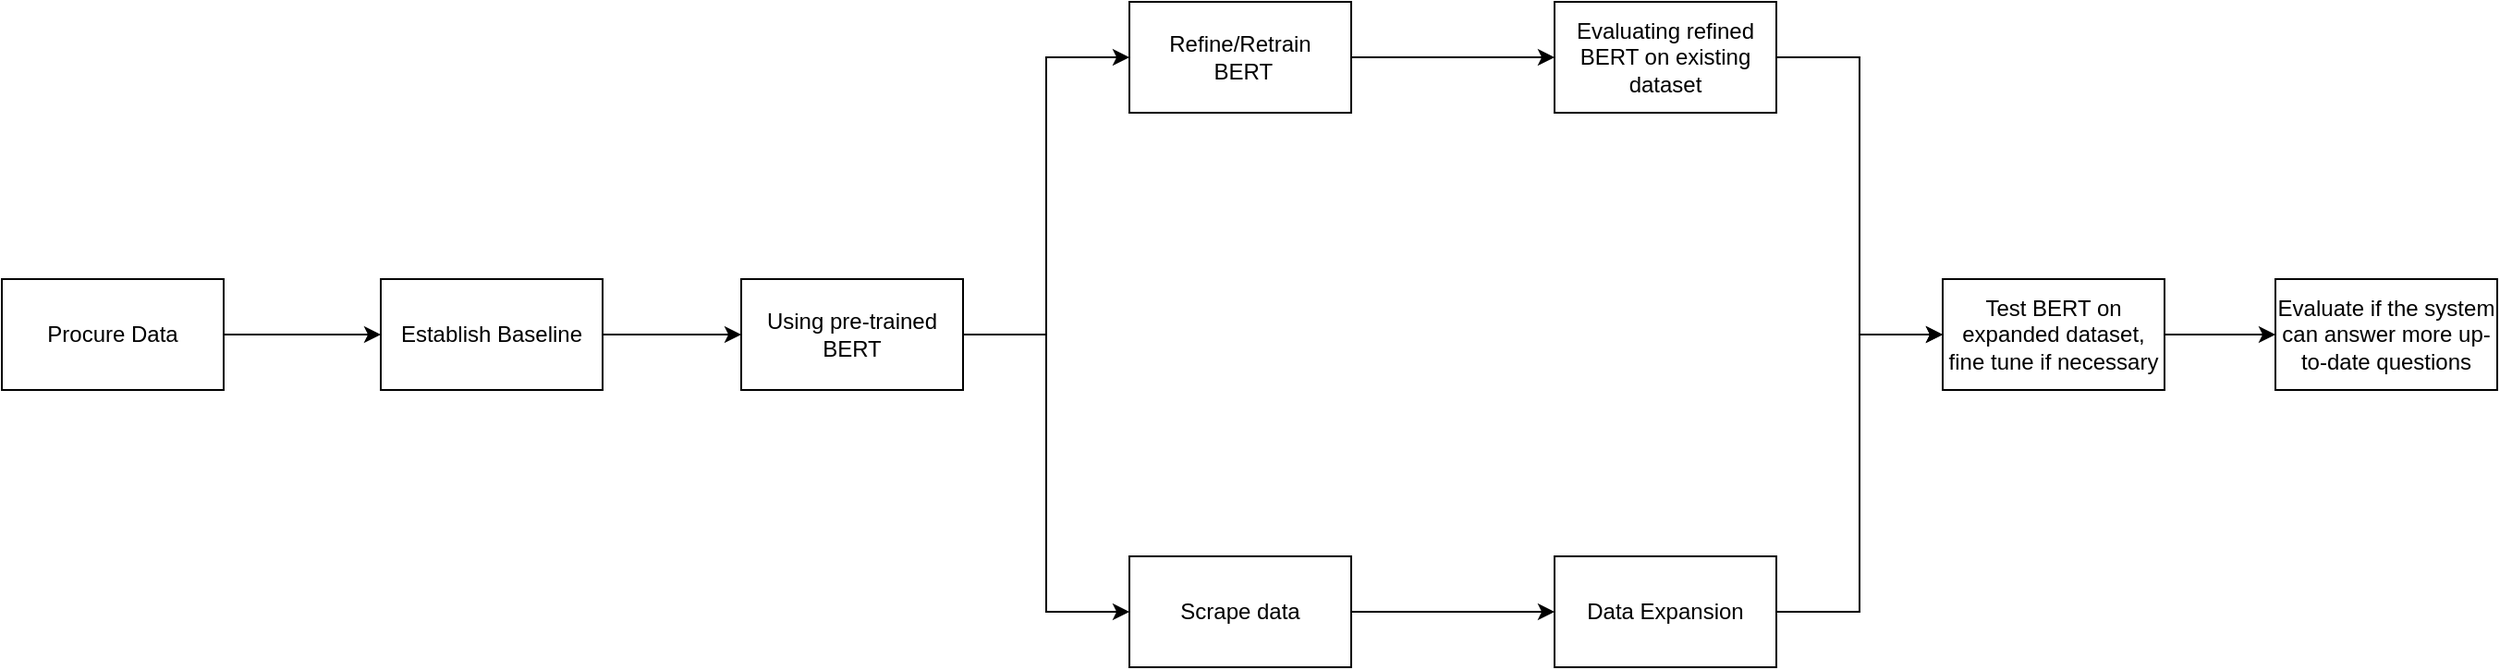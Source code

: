 <mxfile version="22.1.0" type="google">
  <diagram name="Page-1" id="qsAAOldt2PVF366Oavs8">
    <mxGraphModel grid="1" page="1" gridSize="10" guides="1" tooltips="1" connect="1" arrows="1" fold="1" pageScale="1" pageWidth="850" pageHeight="1100" math="0" shadow="0">
      <root>
        <mxCell id="0" />
        <mxCell id="1" parent="0" />
        <mxCell id="lKQkh7oTD6-xeMmGW4ba-3" style="edgeStyle=orthogonalEdgeStyle;rounded=0;orthogonalLoop=1;jettySize=auto;html=1;" edge="1" parent="1" source="lKQkh7oTD6-xeMmGW4ba-1" target="lKQkh7oTD6-xeMmGW4ba-2">
          <mxGeometry relative="1" as="geometry" />
        </mxCell>
        <mxCell id="lKQkh7oTD6-xeMmGW4ba-1" value="Procure Data" style="rounded=0;whiteSpace=wrap;html=1;" vertex="1" parent="1">
          <mxGeometry x="220" y="310" width="120" height="60" as="geometry" />
        </mxCell>
        <mxCell id="lKQkh7oTD6-xeMmGW4ba-5" style="edgeStyle=orthogonalEdgeStyle;rounded=0;orthogonalLoop=1;jettySize=auto;html=1;entryX=0;entryY=0.5;entryDx=0;entryDy=0;" edge="1" parent="1" source="lKQkh7oTD6-xeMmGW4ba-2" target="lKQkh7oTD6-xeMmGW4ba-4">
          <mxGeometry relative="1" as="geometry" />
        </mxCell>
        <mxCell id="lKQkh7oTD6-xeMmGW4ba-2" value="Establish Baseline" style="rounded=0;whiteSpace=wrap;html=1;" vertex="1" parent="1">
          <mxGeometry x="425" y="310" width="120" height="60" as="geometry" />
        </mxCell>
        <mxCell id="lKQkh7oTD6-xeMmGW4ba-8" style="edgeStyle=orthogonalEdgeStyle;rounded=0;orthogonalLoop=1;jettySize=auto;html=1;entryX=0;entryY=0.5;entryDx=0;entryDy=0;" edge="1" parent="1" source="lKQkh7oTD6-xeMmGW4ba-4" target="lKQkh7oTD6-xeMmGW4ba-6">
          <mxGeometry relative="1" as="geometry" />
        </mxCell>
        <mxCell id="lKQkh7oTD6-xeMmGW4ba-10" style="edgeStyle=orthogonalEdgeStyle;rounded=0;orthogonalLoop=1;jettySize=auto;html=1;entryX=0;entryY=0.5;entryDx=0;entryDy=0;" edge="1" parent="1" source="lKQkh7oTD6-xeMmGW4ba-4" target="lKQkh7oTD6-xeMmGW4ba-9">
          <mxGeometry relative="1" as="geometry" />
        </mxCell>
        <mxCell id="lKQkh7oTD6-xeMmGW4ba-4" value="Using pre-trained BERT" style="rounded=0;whiteSpace=wrap;html=1;" vertex="1" parent="1">
          <mxGeometry x="620" y="310" width="120" height="60" as="geometry" />
        </mxCell>
        <mxCell id="lKQkh7oTD6-xeMmGW4ba-17" style="edgeStyle=orthogonalEdgeStyle;rounded=0;orthogonalLoop=1;jettySize=auto;html=1;" edge="1" parent="1" source="lKQkh7oTD6-xeMmGW4ba-6" target="lKQkh7oTD6-xeMmGW4ba-16">
          <mxGeometry relative="1" as="geometry" />
        </mxCell>
        <mxCell id="lKQkh7oTD6-xeMmGW4ba-6" value="&lt;div&gt;Refine/Retrain&lt;/div&gt;&lt;div&gt;&amp;nbsp;BERT&lt;/div&gt;" style="rounded=0;whiteSpace=wrap;html=1;" vertex="1" parent="1">
          <mxGeometry x="830" y="160" width="120" height="60" as="geometry" />
        </mxCell>
        <mxCell id="lKQkh7oTD6-xeMmGW4ba-14" style="edgeStyle=orthogonalEdgeStyle;rounded=0;orthogonalLoop=1;jettySize=auto;html=1;" edge="1" parent="1" source="lKQkh7oTD6-xeMmGW4ba-9" target="lKQkh7oTD6-xeMmGW4ba-12">
          <mxGeometry relative="1" as="geometry" />
        </mxCell>
        <mxCell id="lKQkh7oTD6-xeMmGW4ba-9" value="Scrape data" style="rounded=0;whiteSpace=wrap;html=1;" vertex="1" parent="1">
          <mxGeometry x="830" y="460" width="120" height="60" as="geometry" />
        </mxCell>
        <mxCell id="N-lxvEuLutvz-6sXsBOP-3" style="edgeStyle=orthogonalEdgeStyle;rounded=0;orthogonalLoop=1;jettySize=auto;html=1;entryX=0;entryY=0.5;entryDx=0;entryDy=0;" edge="1" parent="1" source="lKQkh7oTD6-xeMmGW4ba-12" target="N-lxvEuLutvz-6sXsBOP-1">
          <mxGeometry relative="1" as="geometry" />
        </mxCell>
        <mxCell id="lKQkh7oTD6-xeMmGW4ba-12" value="Data Expansion" style="rounded=0;whiteSpace=wrap;html=1;" vertex="1" parent="1">
          <mxGeometry x="1060" y="460" width="120" height="60" as="geometry" />
        </mxCell>
        <mxCell id="N-lxvEuLutvz-6sXsBOP-2" style="edgeStyle=orthogonalEdgeStyle;rounded=0;orthogonalLoop=1;jettySize=auto;html=1;entryX=0;entryY=0.5;entryDx=0;entryDy=0;" edge="1" parent="1" source="lKQkh7oTD6-xeMmGW4ba-16" target="N-lxvEuLutvz-6sXsBOP-1">
          <mxGeometry relative="1" as="geometry" />
        </mxCell>
        <mxCell id="lKQkh7oTD6-xeMmGW4ba-16" value="Evaluating refined BERT on existing dataset" style="rounded=0;whiteSpace=wrap;html=1;" vertex="1" parent="1">
          <mxGeometry x="1060" y="160" width="120" height="60" as="geometry" />
        </mxCell>
        <mxCell id="N-lxvEuLutvz-6sXsBOP-5" style="edgeStyle=orthogonalEdgeStyle;rounded=0;orthogonalLoop=1;jettySize=auto;html=1;" edge="1" parent="1" source="N-lxvEuLutvz-6sXsBOP-1" target="N-lxvEuLutvz-6sXsBOP-4">
          <mxGeometry relative="1" as="geometry" />
        </mxCell>
        <mxCell id="N-lxvEuLutvz-6sXsBOP-1" value="Test BERT on expanded dataset, fine tune if necessary" style="rounded=0;whiteSpace=wrap;html=1;" vertex="1" parent="1">
          <mxGeometry x="1270" y="310" width="120" height="60" as="geometry" />
        </mxCell>
        <mxCell id="N-lxvEuLutvz-6sXsBOP-4" value="Evaluate if the system can answer more up-to-date questions" style="rounded=0;whiteSpace=wrap;html=1;" vertex="1" parent="1">
          <mxGeometry x="1450" y="310" width="120" height="60" as="geometry" />
        </mxCell>
      </root>
    </mxGraphModel>
  </diagram>
</mxfile>
